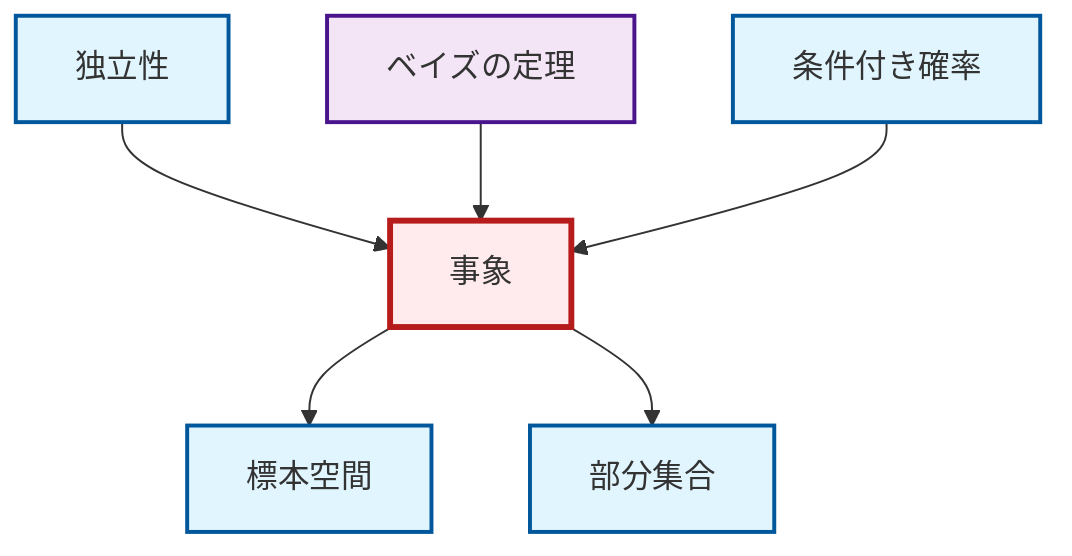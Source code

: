 graph TD
    classDef definition fill:#e1f5fe,stroke:#01579b,stroke-width:2px
    classDef theorem fill:#f3e5f5,stroke:#4a148c,stroke-width:2px
    classDef axiom fill:#fff3e0,stroke:#e65100,stroke-width:2px
    classDef example fill:#e8f5e9,stroke:#1b5e20,stroke-width:2px
    classDef current fill:#ffebee,stroke:#b71c1c,stroke-width:3px
    def-subset["部分集合"]:::definition
    def-independence["独立性"]:::definition
    def-sample-space["標本空間"]:::definition
    thm-bayes["ベイズの定理"]:::theorem
    def-event["事象"]:::definition
    def-conditional-probability["条件付き確率"]:::definition
    def-independence --> def-event
    def-event --> def-sample-space
    thm-bayes --> def-event
    def-event --> def-subset
    def-conditional-probability --> def-event
    class def-event current